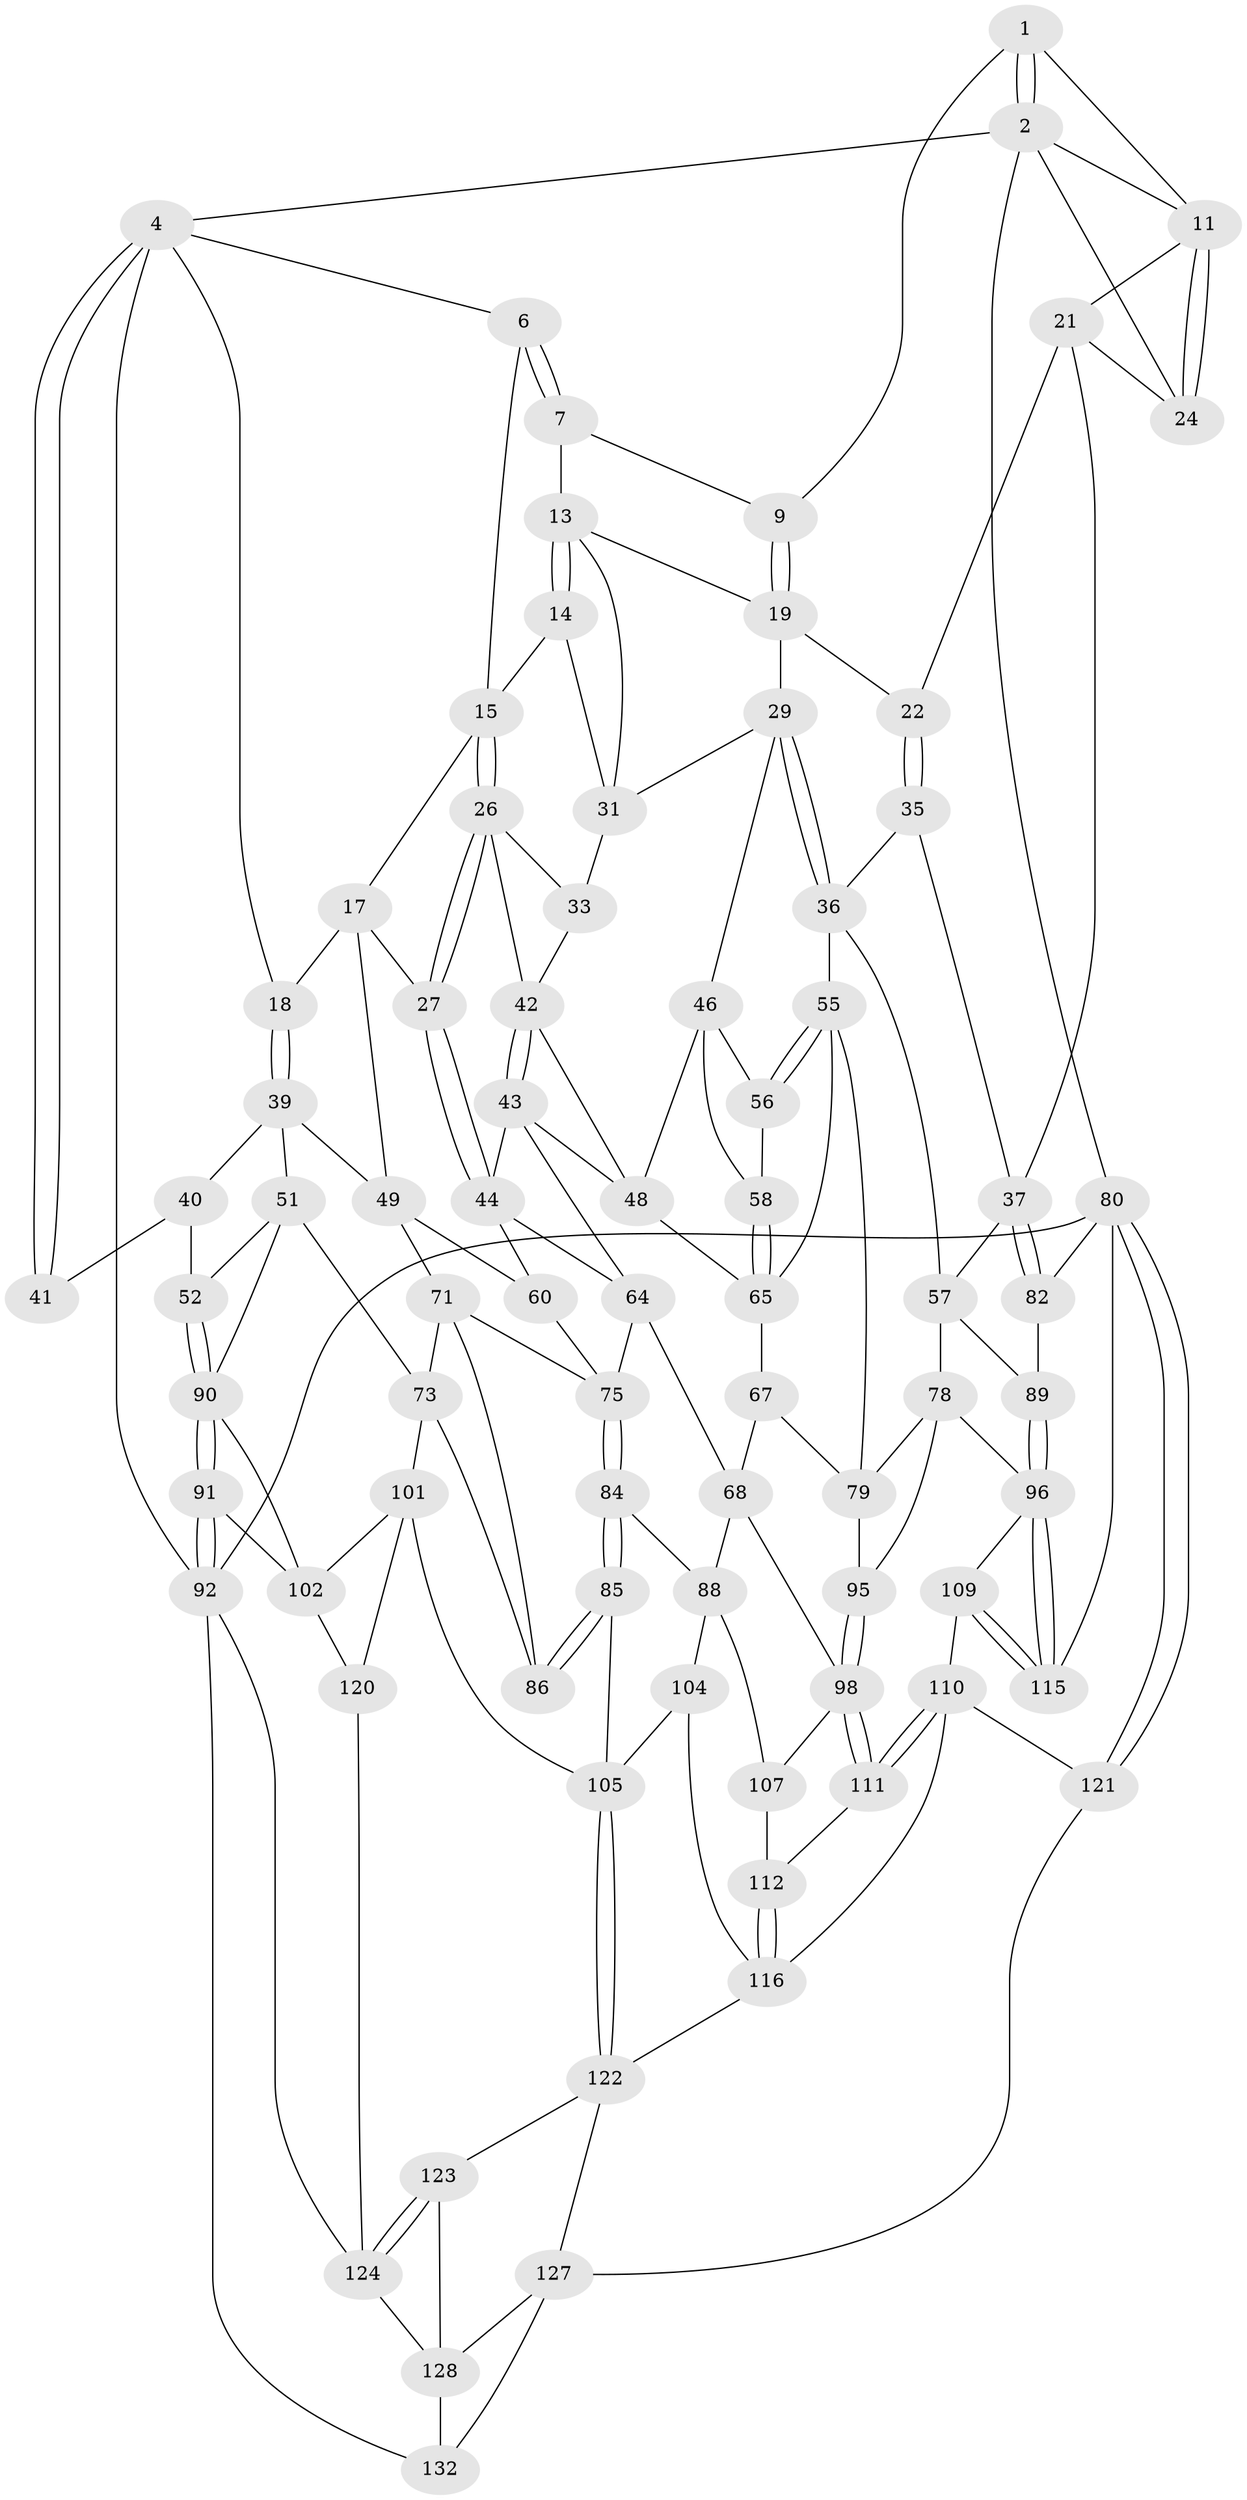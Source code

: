 // Generated by graph-tools (version 1.1) at 2025/52/02/27/25 19:52:39]
// undirected, 81 vertices, 178 edges
graph export_dot {
graph [start="1"]
  node [color=gray90,style=filled];
  1 [pos="+0.9606831647407692+0",super="+8"];
  2 [pos="+1+0",super="+3"];
  4 [pos="+0+0",super="+5"];
  6 [pos="+0.30760493995352584+0"];
  7 [pos="+0.603857043757096+0",super="+10"];
  9 [pos="+0.7345004967007279+0.06541937407170316"];
  11 [pos="+0.9141655745181095+0.06509985824318824",super="+12"];
  13 [pos="+0.5598629307797024+0.10865503498735526",super="+20"];
  14 [pos="+0.5537280003906345+0.11931242886785665"];
  15 [pos="+0.3837693969440827+0.08161711341271044",super="+16"];
  17 [pos="+0.22454520023880822+0.20214185985934024",super="+28"];
  18 [pos="+0.1523841747686686+0.17564507410001365"];
  19 [pos="+0.735846854906637+0.10046961428351368",super="+23"];
  21 [pos="+0.8766557103309164+0.12620222572483003",super="+25"];
  22 [pos="+0.8610488054106648+0.13923559288406878"];
  24 [pos="+1+0.17498162002344064"];
  26 [pos="+0.4039587195260792+0.21745742590014422",super="+34"];
  27 [pos="+0.34352679525307295+0.2812502033405428"];
  29 [pos="+0.7651007736728612+0.2696390169439299",super="+30"];
  31 [pos="+0.6888221241318064+0.2345349559658575",super="+32"];
  33 [pos="+0.5320044672559566+0.21722972888026046"];
  35 [pos="+0.8740988982169265+0.18860350962776556"];
  36 [pos="+0.8071220124677813+0.3012523125216255",super="+54"];
  37 [pos="+1+0.37818651003841375",super="+38"];
  39 [pos="+0.10987868895949851+0.20736275873301782",super="+50"];
  40 [pos="+0.07901009186117967+0.20112560705040478",super="+53"];
  41 [pos="+0+0.03312250570019258"];
  42 [pos="+0.4602377790806777+0.3497792785847035",super="+45"];
  43 [pos="+0.4601081033283611+0.3500440944744365",super="+63"];
  44 [pos="+0.3945975322622763+0.3373204658727145",super="+59"];
  46 [pos="+0.7005267064761838+0.2547155245620107",super="+47"];
  48 [pos="+0.5831909851662702+0.3597270837187443",super="+62"];
  49 [pos="+0.2354556730291797+0.37807003427343794",super="+61"];
  51 [pos="+0.059655032959750796+0.3912986407848685",super="+74"];
  52 [pos="+0+0.401185910119416"];
  55 [pos="+0.8825881608176191+0.40056268738279005",super="+70"];
  56 [pos="+0.7004155722800841+0.3671712773736305"];
  57 [pos="+0.9787602907479638+0.3946116517019794",super="+77"];
  58 [pos="+0.6644976090866626+0.418535965604271"];
  60 [pos="+0.3537513289839743+0.45414492371150383"];
  64 [pos="+0.4689088482751012+0.45382402396156857",super="+69"];
  65 [pos="+0.6733853048030339+0.4425499107957268",super="+66"];
  67 [pos="+0.5916829620509005+0.5627579404115542"];
  68 [pos="+0.5434845561846132+0.5760469213298417",super="+87"];
  71 [pos="+0.23042854521578868+0.5760057405938735",super="+72"];
  73 [pos="+0.1864468229616346+0.5846036371756994",super="+100"];
  75 [pos="+0.3761644772508569+0.5371034783024626",super="+76"];
  78 [pos="+0.809725773175133+0.6028712602023174",super="+94"];
  79 [pos="+0.7878853496547629+0.5159722487699145",super="+83"];
  80 [pos="+1+1",super="+81"];
  82 [pos="+1+0.5597573944788568"];
  84 [pos="+0.42766661290115504+0.641555123019738"];
  85 [pos="+0.3133795153008059+0.7056563488150719"];
  86 [pos="+0.30277756661400723+0.6956775367197272"];
  88 [pos="+0.45291222000029285+0.6434043942799955",super="+103"];
  89 [pos="+0.9239832727266432+0.6338711440412106"];
  90 [pos="+0+0.6641942296371854",super="+93"];
  91 [pos="+0+1"];
  92 [pos="+0+1",super="+129"];
  95 [pos="+0.6801502883892183+0.6719839649557469"];
  96 [pos="+0.8928377672195622+0.7502272974799395",super="+97"];
  98 [pos="+0.6584468788737514+0.7357248662648148",super="+99"];
  101 [pos="+0.115940163303143+0.7867991306276916",super="+114"];
  102 [pos="+0.11511784687917548+0.7865839545654383",super="+119"];
  104 [pos="+0.4088436363725208+0.8272431964023569"];
  105 [pos="+0.35699470717615295+0.8291376703406007",super="+106"];
  107 [pos="+0.5417575410748909+0.7296925422108195",super="+108"];
  109 [pos="+0.7168595956824148+0.8092547543585954"];
  110 [pos="+0.6998908413208504+0.8118052394888539",super="+118"];
  111 [pos="+0.6646330930316711+0.7565480218157512"];
  112 [pos="+0.5508126082138813+0.828966714957644",super="+113"];
  115 [pos="+1+0.9431301700350992"];
  116 [pos="+0.539970788774532+0.8940942331044194",super="+117"];
  120 [pos="+0.18539973135680202+0.8609843114356187"];
  121 [pos="+0.7196758380961716+1"];
  122 [pos="+0.3555454428461553+0.8414370047597214",super="+126"];
  123 [pos="+0.32334277030950986+0.9192630188127784"];
  124 [pos="+0.2897698047235868+0.9736507867127842",super="+125"];
  127 [pos="+0.42689849556614823+0.9748986017777432",super="+130"];
  128 [pos="+0.3973982847270476+0.9727732597374216",super="+131"];
  132 [pos="+0.2754333817112361+1"];
  1 -- 2;
  1 -- 2;
  1 -- 11;
  1 -- 9;
  2 -- 11;
  2 -- 24;
  2 -- 80;
  2 -- 4;
  4 -- 41;
  4 -- 41;
  4 -- 92;
  4 -- 18;
  4 -- 6;
  6 -- 7;
  6 -- 7;
  6 -- 15;
  7 -- 9;
  7 -- 13;
  9 -- 19;
  9 -- 19;
  11 -- 24;
  11 -- 24;
  11 -- 21;
  13 -- 14;
  13 -- 14;
  13 -- 19;
  13 -- 31;
  14 -- 15;
  14 -- 31;
  15 -- 26;
  15 -- 26;
  15 -- 17;
  17 -- 18;
  17 -- 27;
  17 -- 49;
  18 -- 39;
  18 -- 39;
  19 -- 29;
  19 -- 22;
  21 -- 22;
  21 -- 24;
  21 -- 37;
  22 -- 35;
  22 -- 35;
  26 -- 27;
  26 -- 27;
  26 -- 33;
  26 -- 42;
  27 -- 44;
  27 -- 44;
  29 -- 36;
  29 -- 36;
  29 -- 46;
  29 -- 31;
  31 -- 33;
  33 -- 42;
  35 -- 36;
  35 -- 37;
  36 -- 57;
  36 -- 55;
  37 -- 82;
  37 -- 82;
  37 -- 57;
  39 -- 40;
  39 -- 49;
  39 -- 51;
  40 -- 41 [weight=2];
  40 -- 52;
  42 -- 43;
  42 -- 43;
  42 -- 48;
  43 -- 44;
  43 -- 48;
  43 -- 64;
  44 -- 64;
  44 -- 60;
  46 -- 56;
  46 -- 48;
  46 -- 58;
  48 -- 65;
  49 -- 60;
  49 -- 71;
  51 -- 52;
  51 -- 73;
  51 -- 90;
  52 -- 90;
  52 -- 90;
  55 -- 56;
  55 -- 56;
  55 -- 65;
  55 -- 79;
  56 -- 58;
  57 -- 89;
  57 -- 78;
  58 -- 65;
  58 -- 65;
  60 -- 75;
  64 -- 75;
  64 -- 68;
  65 -- 67;
  67 -- 68;
  67 -- 79;
  68 -- 88;
  68 -- 98;
  71 -- 75;
  71 -- 73;
  71 -- 86;
  73 -- 101;
  73 -- 86;
  75 -- 84;
  75 -- 84;
  78 -- 79;
  78 -- 96;
  78 -- 95;
  79 -- 95;
  80 -- 121;
  80 -- 121;
  80 -- 92;
  80 -- 82;
  80 -- 115;
  82 -- 89;
  84 -- 85;
  84 -- 85;
  84 -- 88;
  85 -- 86;
  85 -- 86;
  85 -- 105;
  88 -- 107;
  88 -- 104;
  89 -- 96;
  89 -- 96;
  90 -- 91;
  90 -- 91;
  90 -- 102;
  91 -- 92;
  91 -- 92;
  91 -- 102;
  92 -- 124;
  92 -- 132;
  95 -- 98;
  95 -- 98;
  96 -- 115;
  96 -- 115;
  96 -- 109;
  98 -- 111;
  98 -- 111;
  98 -- 107;
  101 -- 102;
  101 -- 120;
  101 -- 105;
  102 -- 120;
  104 -- 105;
  104 -- 116;
  105 -- 122;
  105 -- 122;
  107 -- 112 [weight=2];
  109 -- 110;
  109 -- 115;
  109 -- 115;
  110 -- 111;
  110 -- 111;
  110 -- 121;
  110 -- 116;
  111 -- 112;
  112 -- 116;
  112 -- 116;
  116 -- 122;
  120 -- 124;
  121 -- 127;
  122 -- 123;
  122 -- 127;
  123 -- 124;
  123 -- 124;
  123 -- 128;
  124 -- 128;
  127 -- 128;
  127 -- 132;
  128 -- 132;
}
